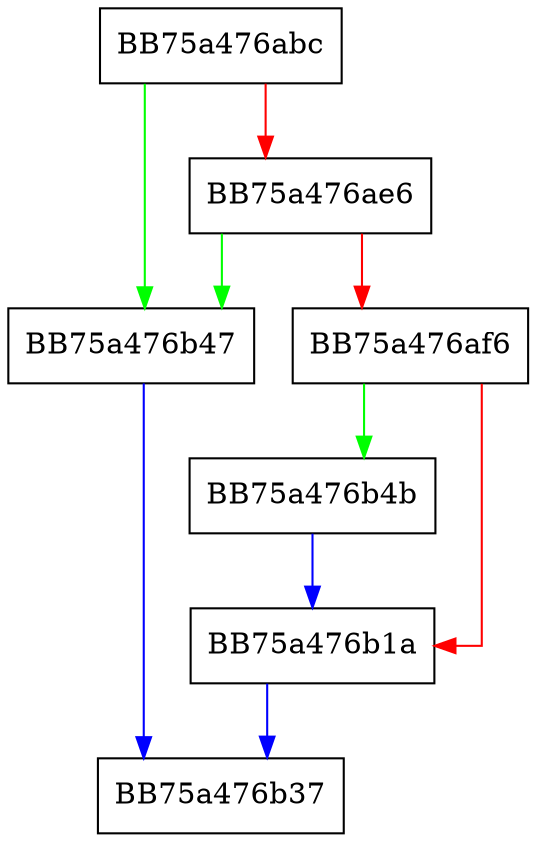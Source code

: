 digraph __load_managed_dll_module_byid {
  node [shape="box"];
  graph [splines=ortho];
  BB75a476abc -> BB75a476b47 [color="green"];
  BB75a476abc -> BB75a476ae6 [color="red"];
  BB75a476ae6 -> BB75a476b47 [color="green"];
  BB75a476ae6 -> BB75a476af6 [color="red"];
  BB75a476af6 -> BB75a476b4b [color="green"];
  BB75a476af6 -> BB75a476b1a [color="red"];
  BB75a476b1a -> BB75a476b37 [color="blue"];
  BB75a476b47 -> BB75a476b37 [color="blue"];
  BB75a476b4b -> BB75a476b1a [color="blue"];
}